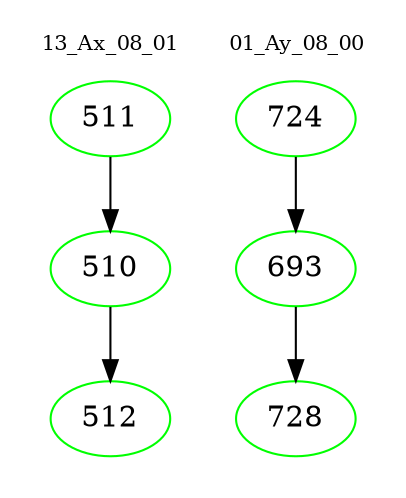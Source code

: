 digraph{
subgraph cluster_0 {
color = white
label = "13_Ax_08_01";
fontsize=10;
T0_511 [label="511", color="green"]
T0_511 -> T0_510 [color="black"]
T0_510 [label="510", color="green"]
T0_510 -> T0_512 [color="black"]
T0_512 [label="512", color="green"]
}
subgraph cluster_1 {
color = white
label = "01_Ay_08_00";
fontsize=10;
T1_724 [label="724", color="green"]
T1_724 -> T1_693 [color="black"]
T1_693 [label="693", color="green"]
T1_693 -> T1_728 [color="black"]
T1_728 [label="728", color="green"]
}
}
